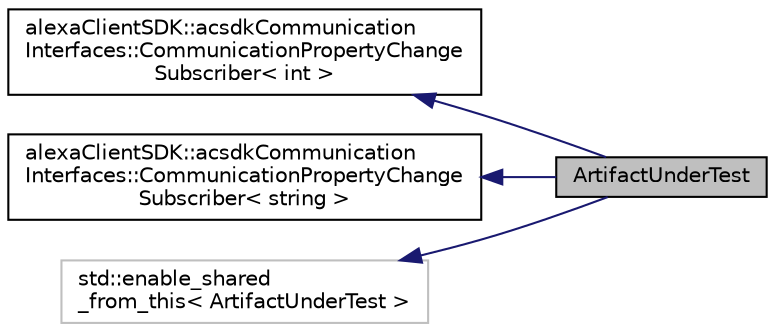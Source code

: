 digraph "ArtifactUnderTest"
{
  edge [fontname="Helvetica",fontsize="10",labelfontname="Helvetica",labelfontsize="10"];
  node [fontname="Helvetica",fontsize="10",shape=record];
  rankdir="LR";
  Node4 [label="ArtifactUnderTest",height=0.2,width=0.4,color="black", fillcolor="grey75", style="filled", fontcolor="black"];
  Node5 -> Node4 [dir="back",color="midnightblue",fontsize="10",style="solid",fontname="Helvetica"];
  Node5 [label="alexaClientSDK::acsdkCommunication\lInterfaces::CommunicationPropertyChange\lSubscriber\< int \>",height=0.2,width=0.4,color="black", fillcolor="white", style="filled",URL="$classalexa_client_s_d_k_1_1acsdk_communication_interfaces_1_1_communication_property_change_subscriber.html"];
  Node6 -> Node4 [dir="back",color="midnightblue",fontsize="10",style="solid",fontname="Helvetica"];
  Node6 [label="alexaClientSDK::acsdkCommunication\lInterfaces::CommunicationPropertyChange\lSubscriber\< string \>",height=0.2,width=0.4,color="black", fillcolor="white", style="filled",URL="$classalexa_client_s_d_k_1_1acsdk_communication_interfaces_1_1_communication_property_change_subscriber.html"];
  Node7 -> Node4 [dir="back",color="midnightblue",fontsize="10",style="solid",fontname="Helvetica"];
  Node7 [label="std::enable_shared\l_from_this\< ArtifactUnderTest \>",height=0.2,width=0.4,color="grey75", fillcolor="white", style="filled"];
}
